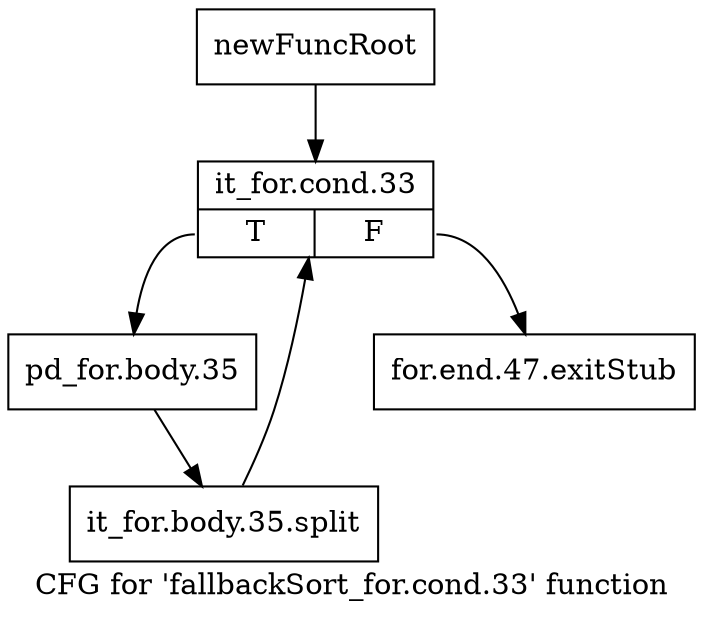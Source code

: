 digraph "CFG for 'fallbackSort_for.cond.33' function" {
	label="CFG for 'fallbackSort_for.cond.33' function";

	Node0x17cb890 [shape=record,label="{newFuncRoot}"];
	Node0x17cb890 -> Node0x17cb930;
	Node0x17cb8e0 [shape=record,label="{for.end.47.exitStub}"];
	Node0x17cb930 [shape=record,label="{it_for.cond.33|{<s0>T|<s1>F}}"];
	Node0x17cb930:s0 -> Node0x17cb980;
	Node0x17cb930:s1 -> Node0x17cb8e0;
	Node0x17cb980 [shape=record,label="{pd_for.body.35}"];
	Node0x17cb980 -> Node0x1c0fcd0;
	Node0x1c0fcd0 [shape=record,label="{it_for.body.35.split}"];
	Node0x1c0fcd0 -> Node0x17cb930;
}
